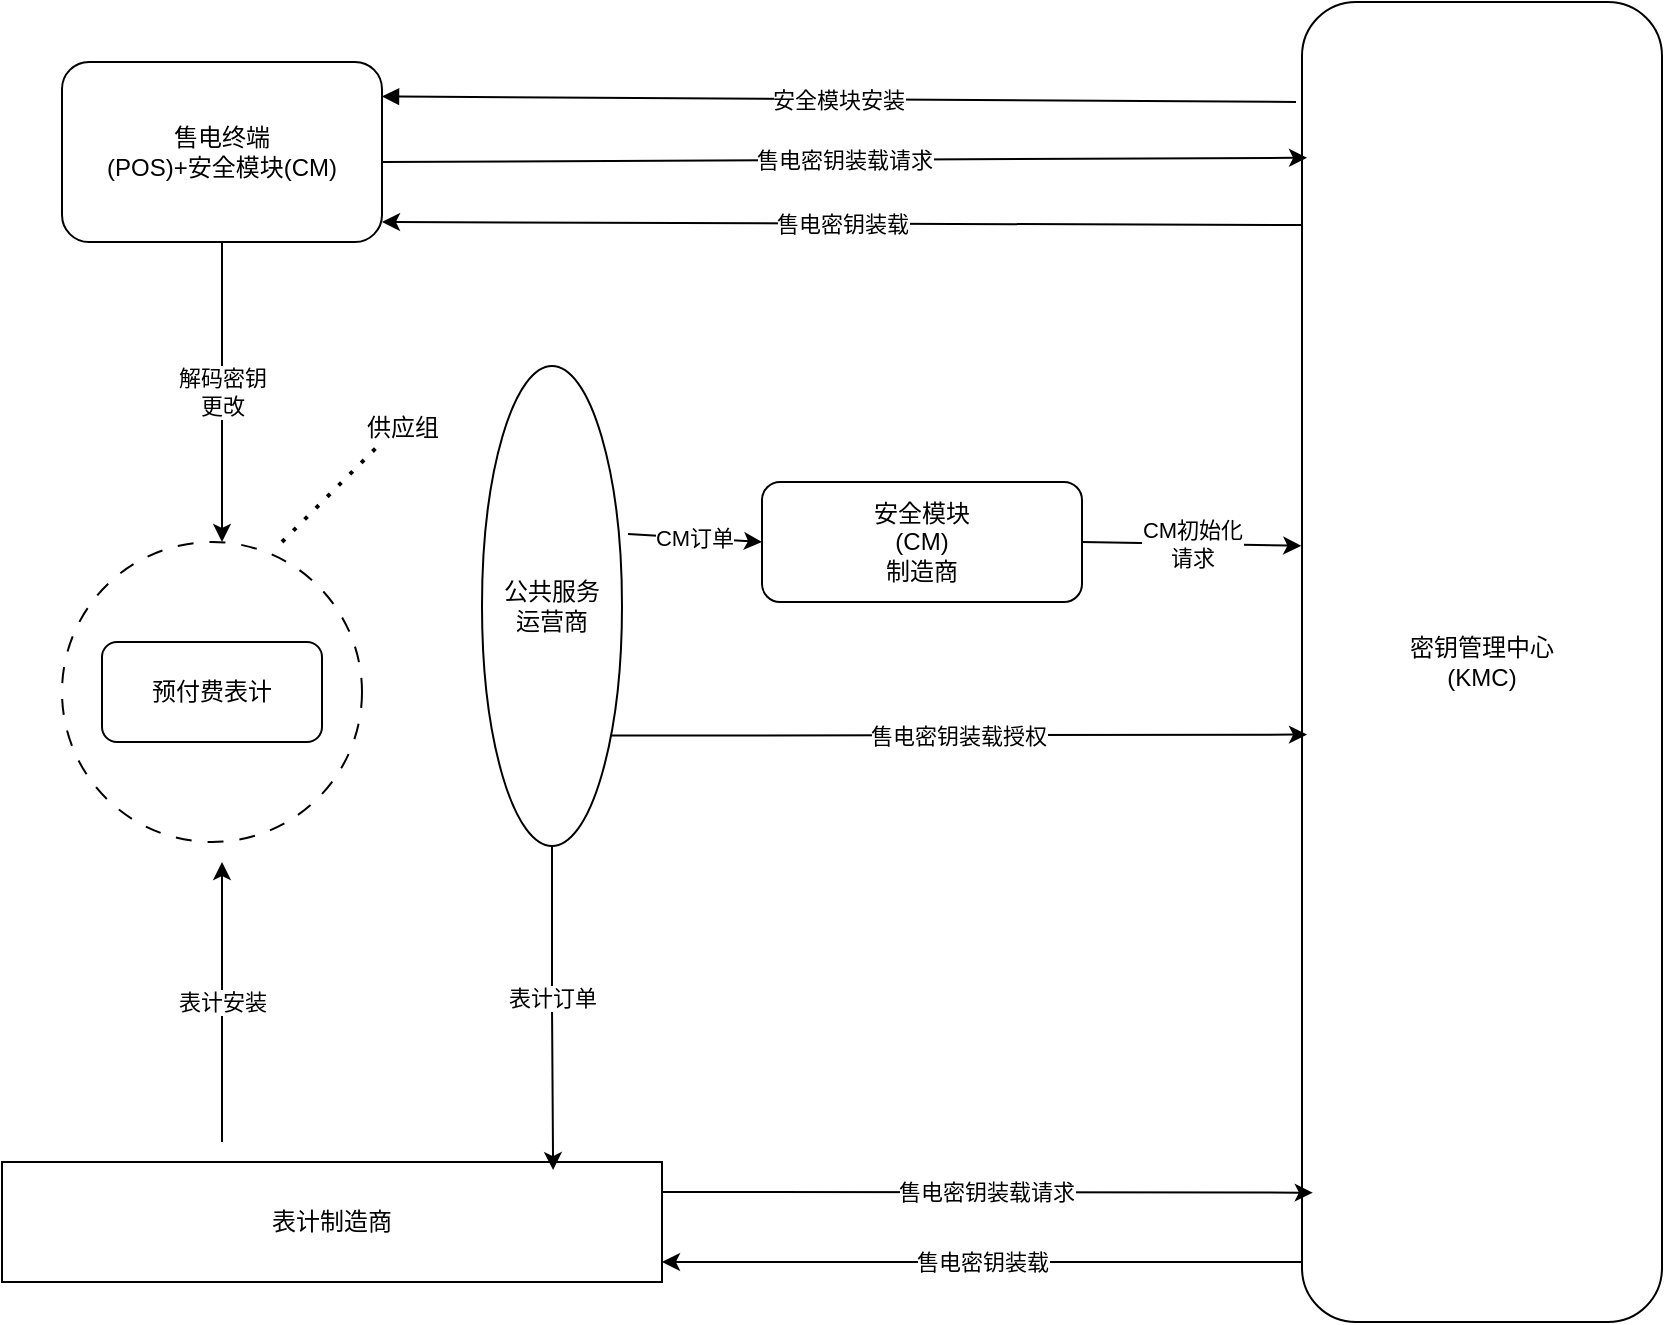 <mxfile version="28.0.7">
  <diagram name="STS Diagram" id="AMWLJg8652TW3K371ZNK">
    <mxGraphModel dx="1226" dy="696" grid="1" gridSize="10" guides="1" tooltips="1" connect="1" arrows="1" fold="1" page="1" pageScale="1" pageWidth="850" pageHeight="1100" math="0" shadow="0">
      <root>
        <mxCell id="0" />
        <mxCell id="1" parent="0" />
        <mxCell id="kIWTv3nHnlGpTvX9Gzf3-127" value="售电终端&lt;br&gt;(POS)+安全模块(CM)" style="rounded=1;whiteSpace=wrap;html=1;" parent="1" vertex="1">
          <mxGeometry x="220" y="620" width="160" height="90" as="geometry" />
        </mxCell>
        <mxCell id="kIWTv3nHnlGpTvX9Gzf3-129" value="密钥管理中心&lt;br&gt;(KMC)" style="rounded=1;whiteSpace=wrap;html=1;" parent="1" vertex="1">
          <mxGeometry x="840" y="590" width="180" height="660" as="geometry" />
        </mxCell>
        <mxCell id="kIWTv3nHnlGpTvX9Gzf3-130" value="公共服务&lt;br&gt;运营商" style="ellipse;whiteSpace=wrap;html=1;" parent="1" vertex="1">
          <mxGeometry x="430" y="772" width="70" height="240" as="geometry" />
        </mxCell>
        <mxCell id="kIWTv3nHnlGpTvX9Gzf3-132" value="安全模块&lt;br&gt;(CM)&lt;br&gt;制造商" style="rounded=1;whiteSpace=wrap;html=1;" parent="1" vertex="1">
          <mxGeometry x="570" y="830" width="160" height="60" as="geometry" />
        </mxCell>
        <mxCell id="kIWTv3nHnlGpTvX9Gzf3-133" value="表计制造商" style="whiteSpace=wrap;html=1;" parent="1" vertex="1">
          <mxGeometry x="190" y="1170" width="330" height="60" as="geometry" />
        </mxCell>
        <mxCell id="kIWTv3nHnlGpTvX9Gzf3-134" value="安全模块安装" style="endArrow=none;html=1;exitX=1;exitY=0.15;endFill=0;startArrow=block;startFill=1;" parent="1" edge="1">
          <mxGeometry width="50" height="50" relative="1" as="geometry">
            <mxPoint x="380.0" y="637.25" as="sourcePoint" />
            <mxPoint x="837" y="640" as="targetPoint" />
          </mxGeometry>
        </mxCell>
        <mxCell id="kIWTv3nHnlGpTvX9Gzf3-135" value="售电密钥装载请求" style="endArrow=classic;html=1;exitX=1;exitY=0.3;entryX=0.014;entryY=0.118;entryDx=0;entryDy=0;entryPerimeter=0;" parent="1" target="kIWTv3nHnlGpTvX9Gzf3-129" edge="1">
          <mxGeometry width="50" height="50" relative="1" as="geometry">
            <mxPoint x="380.0" y="670" as="sourcePoint" />
            <mxPoint x="830" y="703" as="targetPoint" />
          </mxGeometry>
        </mxCell>
        <mxCell id="kIWTv3nHnlGpTvX9Gzf3-136" value="售电密钥装载" style="endArrow=classic;html=1;entryX=1;entryY=0.45;exitX=-0.002;exitY=0.169;exitDx=0;exitDy=0;exitPerimeter=0;" parent="1" source="kIWTv3nHnlGpTvX9Gzf3-129" edge="1">
          <mxGeometry width="50" height="50" relative="1" as="geometry">
            <mxPoint x="820" y="779.5" as="sourcePoint" />
            <mxPoint x="380.0" y="700" as="targetPoint" />
          </mxGeometry>
        </mxCell>
        <mxCell id="kIWTv3nHnlGpTvX9Gzf3-137" value="解码密钥&lt;br&gt;更改" style="endArrow=classic;html=1;entryX=0.5;entryY=0;exitX=0.5;exitY=1;" parent="1" source="kIWTv3nHnlGpTvX9Gzf3-127" edge="1">
          <mxGeometry width="50" height="50" relative="1" as="geometry">
            <mxPoint x="300" y="710" as="sourcePoint" />
            <mxPoint x="300.0" y="860.0" as="targetPoint" />
          </mxGeometry>
        </mxCell>
        <mxCell id="kIWTv3nHnlGpTvX9Gzf3-140" value="CM订单" style="endArrow=classic;html=1;entryX=0;entryY=0.5;exitX=1.043;exitY=0.35;exitDx=0;exitDy=0;exitPerimeter=0;" parent="1" source="kIWTv3nHnlGpTvX9Gzf3-130" target="kIWTv3nHnlGpTvX9Gzf3-132" edge="1">
          <mxGeometry width="50" height="50" relative="1" as="geometry">
            <mxPoint x="620" y="940" as="sourcePoint" />
            <mxPoint x="650" y="940" as="targetPoint" />
          </mxGeometry>
        </mxCell>
        <mxCell id="kIWTv3nHnlGpTvX9Gzf3-141" value="CM初始化&lt;br&gt;请求" style="endArrow=classic;html=1;entryX=-0.002;entryY=0.412;exitX=1;exitY=0.5;entryDx=0;entryDy=0;entryPerimeter=0;" parent="1" source="kIWTv3nHnlGpTvX9Gzf3-132" target="kIWTv3nHnlGpTvX9Gzf3-129" edge="1">
          <mxGeometry width="50" height="50" relative="1" as="geometry">
            <mxPoint x="810" y="940" as="sourcePoint" />
            <mxPoint x="840" y="940" as="targetPoint" />
          </mxGeometry>
        </mxCell>
        <mxCell id="kIWTv3nHnlGpTvX9Gzf3-142" value="售电密钥装载授权" style="endArrow=classic;html=1;entryX=0.014;entryY=0.555;entryDx=0;entryDy=0;entryPerimeter=0;exitX=0.914;exitY=0.77;exitDx=0;exitDy=0;exitPerimeter=0;" parent="1" source="kIWTv3nHnlGpTvX9Gzf3-130" target="kIWTv3nHnlGpTvX9Gzf3-129" edge="1">
          <mxGeometry width="50" height="50" relative="1" as="geometry">
            <mxPoint x="530" y="950" as="sourcePoint" />
            <mxPoint x="780" y="996" as="targetPoint" />
          </mxGeometry>
        </mxCell>
        <mxCell id="kIWTv3nHnlGpTvX9Gzf3-144" value="售电密钥装载请求" style="endArrow=classic;html=1;entryX=0.03;entryY=0.902;exitX=1;exitY=0.5;entryDx=0;entryDy=0;entryPerimeter=0;" parent="1" target="kIWTv3nHnlGpTvX9Gzf3-129" edge="1">
          <mxGeometry width="50" height="50" relative="1" as="geometry">
            <mxPoint x="520.0" y="1185.0" as="sourcePoint" />
            <mxPoint x="836.94" y="1178.9" as="targetPoint" />
          </mxGeometry>
        </mxCell>
        <mxCell id="kIWTv3nHnlGpTvX9Gzf3-145" value="售电密钥装载" style="endArrow=classic;html=1;" parent="1" edge="1">
          <mxGeometry width="50" height="50" relative="1" as="geometry">
            <mxPoint x="840" y="1220" as="sourcePoint" />
            <mxPoint x="520" y="1220" as="targetPoint" />
          </mxGeometry>
        </mxCell>
        <mxCell id="kIWTv3nHnlGpTvX9Gzf3-146" value="表计安装" style="endArrow=classic;html=1;" parent="1" edge="1">
          <mxGeometry x="0.008" width="50" height="50" relative="1" as="geometry">
            <mxPoint x="300" y="1160" as="sourcePoint" />
            <mxPoint x="300" y="1020" as="targetPoint" />
            <mxPoint as="offset" />
          </mxGeometry>
        </mxCell>
        <mxCell id="gBZKFp43DtMAvCf3ymCT-5" value="" style="group" vertex="1" connectable="0" parent="1">
          <mxGeometry x="220" y="860" width="150" height="150" as="geometry" />
        </mxCell>
        <mxCell id="gBZKFp43DtMAvCf3ymCT-3" value="" style="ellipse;whiteSpace=wrap;html=1;aspect=fixed;dashed=1;dashPattern=8 8;" vertex="1" parent="gBZKFp43DtMAvCf3ymCT-5">
          <mxGeometry width="150" height="150" as="geometry" />
        </mxCell>
        <mxCell id="gBZKFp43DtMAvCf3ymCT-4" value="预付费表计" style="rounded=1;whiteSpace=wrap;html=1;" vertex="1" parent="gBZKFp43DtMAvCf3ymCT-5">
          <mxGeometry x="20" y="50" width="110" height="50" as="geometry" />
        </mxCell>
        <mxCell id="gBZKFp43DtMAvCf3ymCT-6" style="edgeStyle=orthogonalEdgeStyle;rounded=0;orthogonalLoop=1;jettySize=auto;html=1;exitX=0.5;exitY=1;exitDx=0;exitDy=0;entryX=0.835;entryY=0.067;entryDx=0;entryDy=0;entryPerimeter=0;" edge="1" parent="1" source="kIWTv3nHnlGpTvX9Gzf3-130" target="kIWTv3nHnlGpTvX9Gzf3-133">
          <mxGeometry relative="1" as="geometry" />
        </mxCell>
        <mxCell id="gBZKFp43DtMAvCf3ymCT-7" value="表计订单" style="edgeLabel;html=1;align=center;verticalAlign=middle;resizable=0;points=[];" vertex="1" connectable="0" parent="gBZKFp43DtMAvCf3ymCT-6">
          <mxGeometry x="-0.062" relative="1" as="geometry">
            <mxPoint y="-1" as="offset" />
          </mxGeometry>
        </mxCell>
        <mxCell id="gBZKFp43DtMAvCf3ymCT-10" value="" style="endArrow=none;dashed=1;html=1;dashPattern=1 3;strokeWidth=2;rounded=0;" edge="1" parent="1">
          <mxGeometry width="50" height="50" relative="1" as="geometry">
            <mxPoint x="330" y="860" as="sourcePoint" />
            <mxPoint x="380" y="810" as="targetPoint" />
          </mxGeometry>
        </mxCell>
        <mxCell id="gBZKFp43DtMAvCf3ymCT-11" value="供应组" style="text;html=1;align=center;verticalAlign=middle;resizable=0;points=[];autosize=1;strokeColor=none;fillColor=none;" vertex="1" parent="1">
          <mxGeometry x="360" y="788" width="60" height="30" as="geometry" />
        </mxCell>
      </root>
    </mxGraphModel>
  </diagram>
</mxfile>
